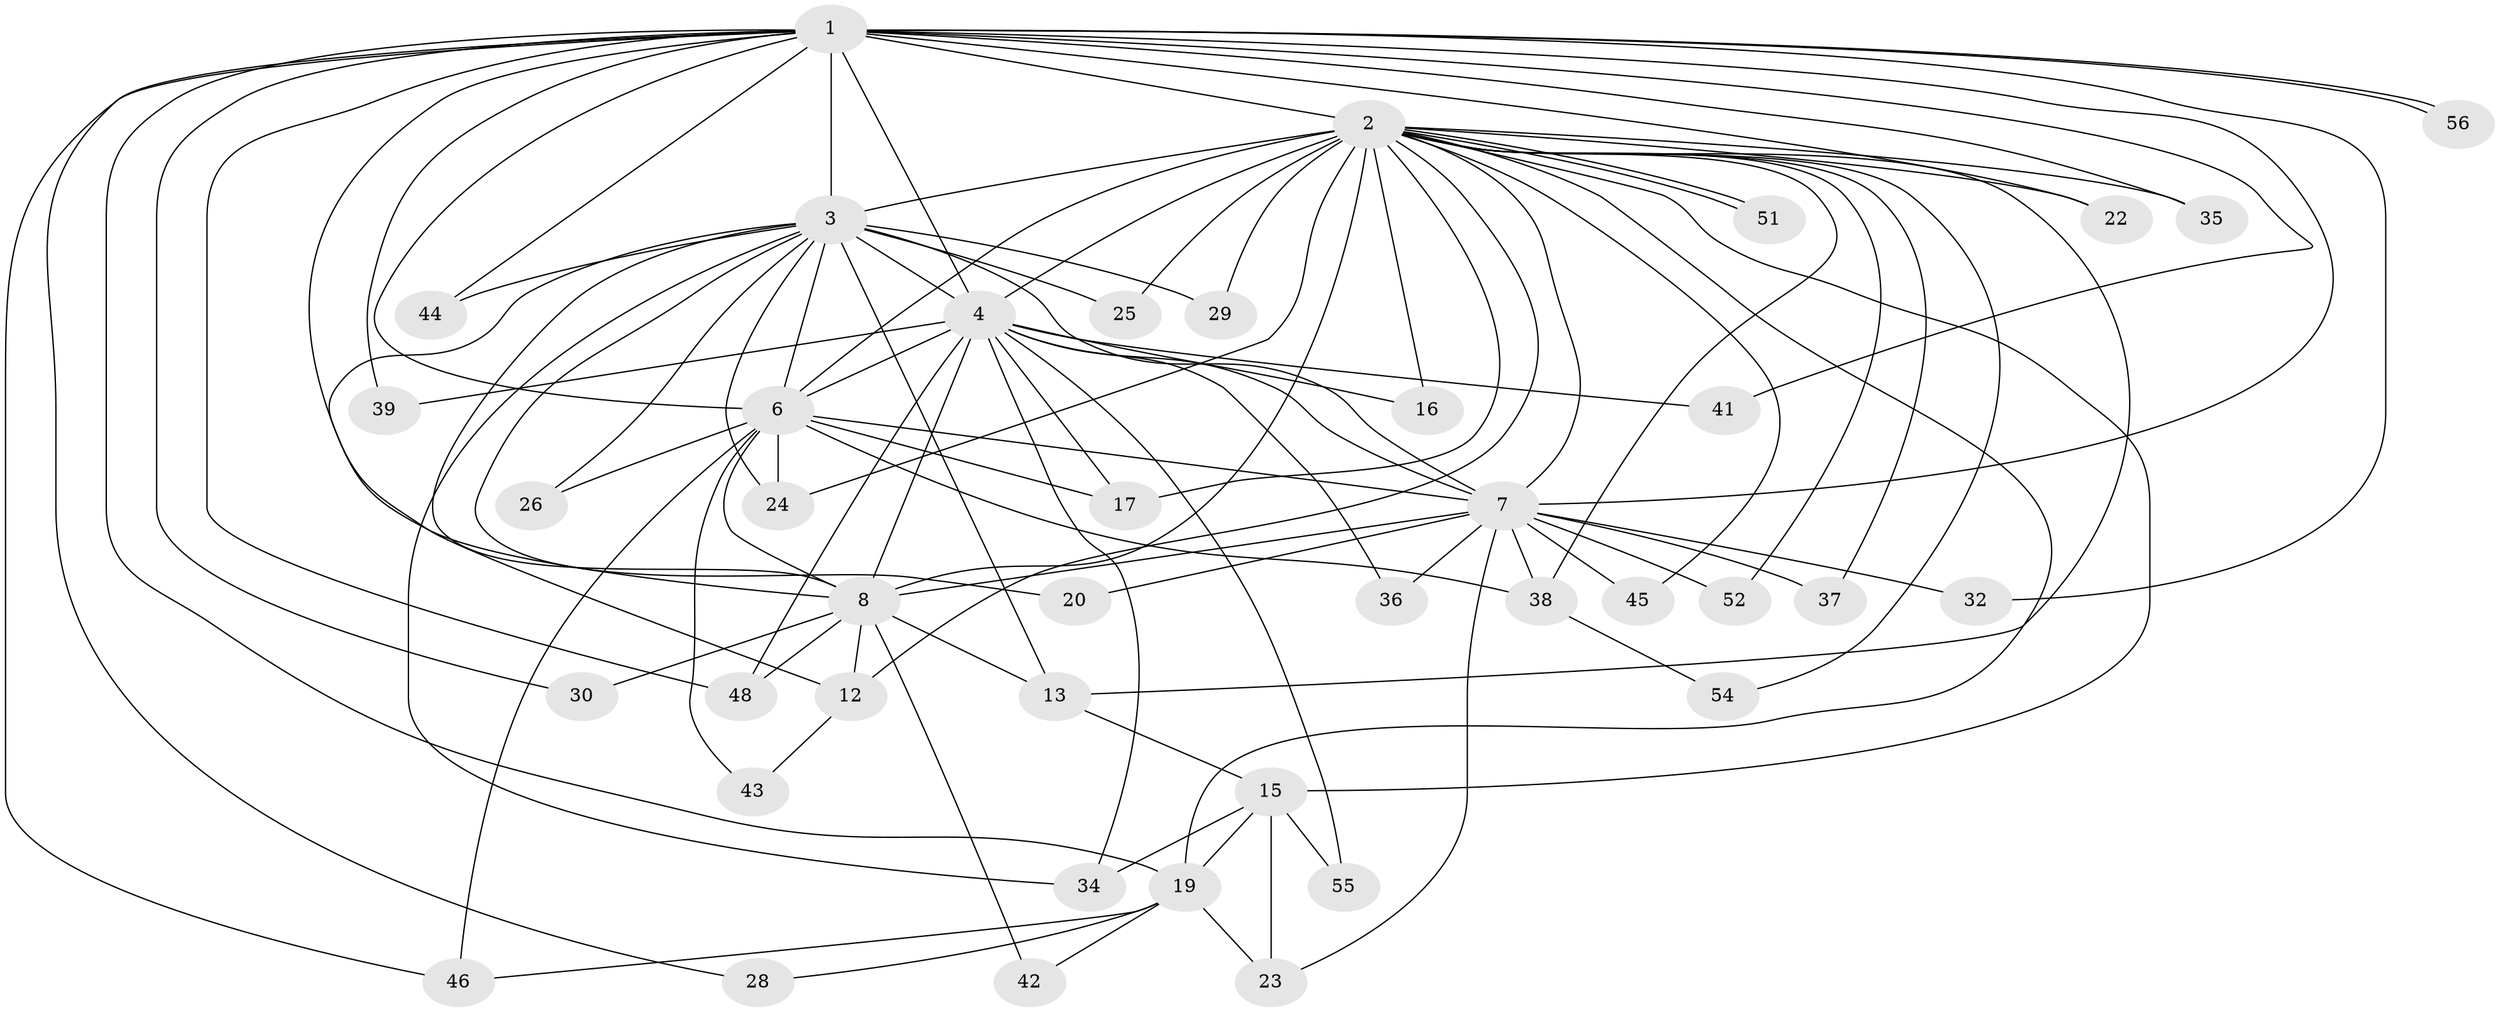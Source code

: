 // original degree distribution, {18: 0.05084745762711865, 22: 0.01694915254237288, 11: 0.01694915254237288, 15: 0.03389830508474576, 14: 0.01694915254237288, 17: 0.01694915254237288, 13: 0.01694915254237288, 3: 0.15254237288135594, 4: 0.05084745762711865, 2: 0.576271186440678, 6: 0.01694915254237288, 5: 0.01694915254237288, 7: 0.01694915254237288}
// Generated by graph-tools (version 1.1) at 2025/41/03/06/25 10:41:44]
// undirected, 41 vertices, 99 edges
graph export_dot {
graph [start="1"]
  node [color=gray90,style=filled];
  1 [super="+10"];
  2 [super="+9"];
  3 [super="+5"];
  4 [super="+21"];
  6 [super="+27"];
  7 [super="+18"];
  8 [super="+11"];
  12 [super="+31"];
  13 [super="+14"];
  15 [super="+33"];
  16;
  17 [super="+50"];
  19 [super="+40"];
  20;
  22;
  23 [super="+49"];
  24 [super="+47"];
  25;
  26;
  28;
  29;
  30;
  32;
  34 [super="+57"];
  35;
  36;
  37;
  38 [super="+53"];
  39;
  41;
  42;
  43;
  44;
  45;
  46 [super="+58"];
  48 [super="+59"];
  51;
  52;
  54;
  55;
  56;
  1 -- 2 [weight=4];
  1 -- 3 [weight=4];
  1 -- 4 [weight=2];
  1 -- 6 [weight=2];
  1 -- 7 [weight=2];
  1 -- 8 [weight=2];
  1 -- 22;
  1 -- 28;
  1 -- 30;
  1 -- 41;
  1 -- 44;
  1 -- 48;
  1 -- 56;
  1 -- 56;
  1 -- 32;
  1 -- 35;
  1 -- 39;
  1 -- 19;
  1 -- 46;
  2 -- 3 [weight=4];
  2 -- 4 [weight=2];
  2 -- 6 [weight=2];
  2 -- 7 [weight=2];
  2 -- 8 [weight=3];
  2 -- 16;
  2 -- 22;
  2 -- 25;
  2 -- 29;
  2 -- 35;
  2 -- 37;
  2 -- 38;
  2 -- 51;
  2 -- 51;
  2 -- 54;
  2 -- 13;
  2 -- 45;
  2 -- 15 [weight=2];
  2 -- 17;
  2 -- 19;
  2 -- 52;
  2 -- 24;
  2 -- 12;
  3 -- 4 [weight=3];
  3 -- 6 [weight=2];
  3 -- 7 [weight=3];
  3 -- 8 [weight=2];
  3 -- 26;
  3 -- 44;
  3 -- 12;
  3 -- 13;
  3 -- 20;
  3 -- 25;
  3 -- 29;
  3 -- 34;
  3 -- 24;
  4 -- 6;
  4 -- 7;
  4 -- 8;
  4 -- 16;
  4 -- 17;
  4 -- 34;
  4 -- 36;
  4 -- 39;
  4 -- 41;
  4 -- 55;
  4 -- 48;
  6 -- 7;
  6 -- 8;
  6 -- 26;
  6 -- 38;
  6 -- 43;
  6 -- 46;
  6 -- 17;
  6 -- 24;
  7 -- 8;
  7 -- 20;
  7 -- 23;
  7 -- 37;
  7 -- 52;
  7 -- 32;
  7 -- 36;
  7 -- 45;
  7 -- 38;
  8 -- 30;
  8 -- 42;
  8 -- 48;
  8 -- 12;
  8 -- 13;
  12 -- 43;
  13 -- 15;
  15 -- 19;
  15 -- 23;
  15 -- 34;
  15 -- 55;
  19 -- 28;
  19 -- 42;
  19 -- 46;
  19 -- 23;
  38 -- 54;
}
